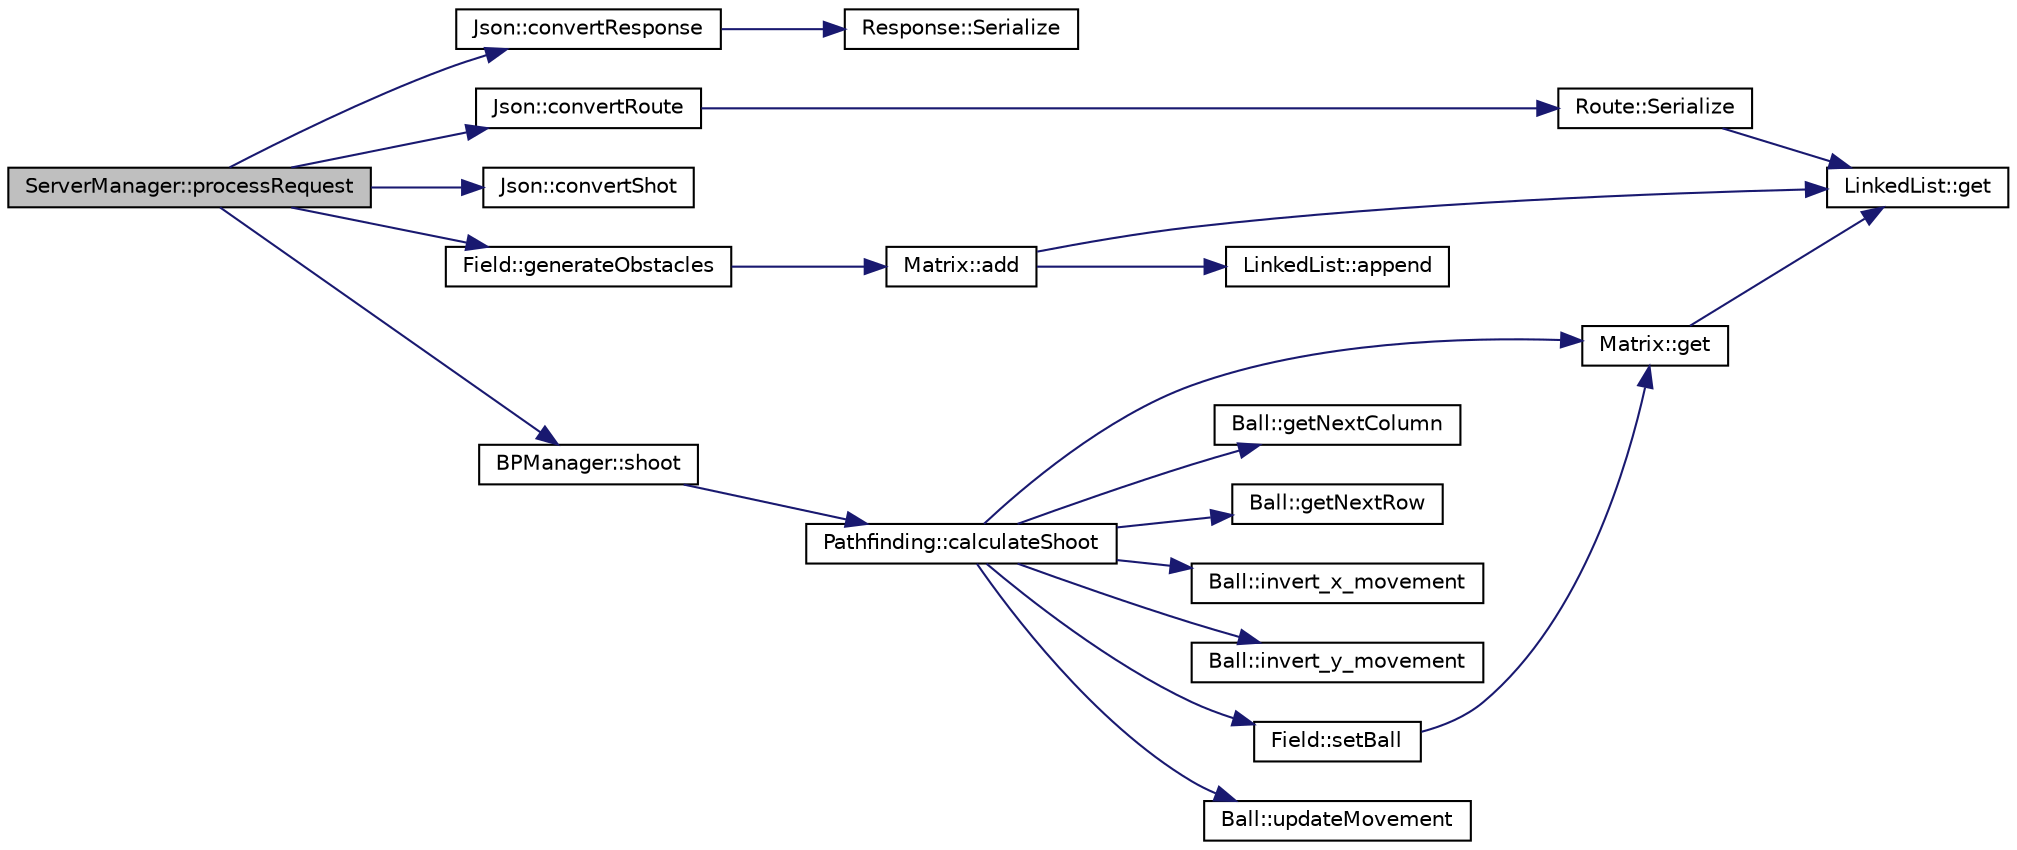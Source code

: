 digraph "ServerManager::processRequest"
{
 // LATEX_PDF_SIZE
  edge [fontname="Helvetica",fontsize="10",labelfontname="Helvetica",labelfontsize="10"];
  node [fontname="Helvetica",fontsize="10",shape=record];
  rankdir="LR";
  Node1 [label="ServerManager::processRequest",height=0.2,width=0.4,color="black", fillcolor="grey75", style="filled", fontcolor="black",tooltip="This method process the information from the socket and gives an response."];
  Node1 -> Node2 [color="midnightblue",fontsize="10",style="solid",fontname="Helvetica"];
  Node2 [label="Json::convertResponse",height=0.2,width=0.4,color="black", fillcolor="white", style="filled",URL="$class_json.html#a8130116422817396c7454a52e166a192",tooltip="Convert from Response.h to string json."];
  Node2 -> Node3 [color="midnightblue",fontsize="10",style="solid",fontname="Helvetica"];
  Node3 [label="Response::Serialize",height=0.2,width=0.4,color="black", fillcolor="white", style="filled",URL="$class_response.html#a972d3d1eb2f4c78c58c5f71a0a50562c",tooltip="Method for loading the object's information into a json."];
  Node1 -> Node4 [color="midnightblue",fontsize="10",style="solid",fontname="Helvetica"];
  Node4 [label="Json::convertRoute",height=0.2,width=0.4,color="black", fillcolor="white", style="filled",URL="$class_json.html#a8f0437f0b495ffb14b3d89c5ab0d71b4",tooltip="Convert from Route.h to string."];
  Node4 -> Node5 [color="midnightblue",fontsize="10",style="solid",fontname="Helvetica"];
  Node5 [label="Route::Serialize",height=0.2,width=0.4,color="black", fillcolor="white", style="filled",URL="$class_route.html#a5054223e6e5498b7fe1d8f9ebd4248ee",tooltip="Method for loading the object's information into a json."];
  Node5 -> Node6 [color="midnightblue",fontsize="10",style="solid",fontname="Helvetica"];
  Node6 [label="LinkedList::get",height=0.2,width=0.4,color="black", fillcolor="white", style="filled",URL="$class_linked_list.html#a76d26f9fc7b344dc1d5bb81b853ae96e",tooltip=" "];
  Node1 -> Node7 [color="midnightblue",fontsize="10",style="solid",fontname="Helvetica"];
  Node7 [label="Json::convertShot",height=0.2,width=0.4,color="black", fillcolor="white", style="filled",URL="$class_json.html#aba9a9586f4ffbb39d9bc32c54d3d3f06",tooltip="Convert from Shoot.h to string json."];
  Node1 -> Node8 [color="midnightblue",fontsize="10",style="solid",fontname="Helvetica"];
  Node8 [label="Field::generateObstacles",height=0.2,width=0.4,color="black", fillcolor="white", style="filled",URL="$class_field.html#a66dbb5367ce36edece57cbeb72fc65ae",tooltip="This method generates random obstacles, equally divided on both sides."];
  Node8 -> Node9 [color="midnightblue",fontsize="10",style="solid",fontname="Helvetica"];
  Node9 [label="Matrix::add",height=0.2,width=0.4,color="black", fillcolor="white", style="filled",URL="$class_matrix.html#a4137afb9cad774ac8e3b8563b1a5aca4",tooltip=" "];
  Node9 -> Node10 [color="midnightblue",fontsize="10",style="solid",fontname="Helvetica"];
  Node10 [label="LinkedList::append",height=0.2,width=0.4,color="black", fillcolor="white", style="filled",URL="$class_linked_list.html#a9942ec5c5a9019f719ec055cdb3b83f1",tooltip=" "];
  Node9 -> Node6 [color="midnightblue",fontsize="10",style="solid",fontname="Helvetica"];
  Node1 -> Node11 [color="midnightblue",fontsize="10",style="solid",fontname="Helvetica"];
  Node11 [label="BPManager::shoot",height=0.2,width=0.4,color="black", fillcolor="white", style="filled",URL="$class_b_p_manager.html#a6de771f0739f86deb5ff71cd8b615d7d",tooltip="Method for calculating a shot from the user or the AI."];
  Node11 -> Node12 [color="midnightblue",fontsize="10",style="solid",fontname="Helvetica"];
  Node12 [label="Pathfinding::calculateShoot",height=0.2,width=0.4,color="black", fillcolor="white", style="filled",URL="$class_pathfinding.html#a50d2a83eee1b955bda740eb316939944",tooltip="Method for calculating a shot, it counts the collisions and bound lines."];
  Node12 -> Node13 [color="midnightblue",fontsize="10",style="solid",fontname="Helvetica"];
  Node13 [label="Matrix::get",height=0.2,width=0.4,color="black", fillcolor="white", style="filled",URL="$class_matrix.html#a1e0aa6d20e6a754c70a06986aa8ab2c1",tooltip="This method returns an item in a given position in a matrix."];
  Node13 -> Node6 [color="midnightblue",fontsize="10",style="solid",fontname="Helvetica"];
  Node12 -> Node14 [color="midnightblue",fontsize="10",style="solid",fontname="Helvetica"];
  Node14 [label="Ball::getNextColumn",height=0.2,width=0.4,color="black", fillcolor="white", style="filled",URL="$class_ball.html#a67a3663f3b09efe70d54668636b508ca",tooltip="Method for calculating the next column in the matrix."];
  Node12 -> Node15 [color="midnightblue",fontsize="10",style="solid",fontname="Helvetica"];
  Node15 [label="Ball::getNextRow",height=0.2,width=0.4,color="black", fillcolor="white", style="filled",URL="$class_ball.html#a1b7e1a4d446630d6f96650c687c3190d",tooltip="Method for calculating the next row in the matrix."];
  Node12 -> Node16 [color="midnightblue",fontsize="10",style="solid",fontname="Helvetica"];
  Node16 [label="Ball::invert_x_movement",height=0.2,width=0.4,color="black", fillcolor="white", style="filled",URL="$class_ball.html#a9ce7cf0c4a7940c84b0c7f998a78b339",tooltip="Method used for collisions, inverts the horizontal movement."];
  Node12 -> Node17 [color="midnightblue",fontsize="10",style="solid",fontname="Helvetica"];
  Node17 [label="Ball::invert_y_movement",height=0.2,width=0.4,color="black", fillcolor="white", style="filled",URL="$class_ball.html#ac3490fe418c73055445f573090b32e0a",tooltip="Method used for collisions, inverts the vertical movement."];
  Node12 -> Node18 [color="midnightblue",fontsize="10",style="solid",fontname="Helvetica"];
  Node18 [label="Field::setBall",height=0.2,width=0.4,color="black", fillcolor="white", style="filled",URL="$class_field.html#aada6b131eadc28920efd592998b3dc2a",tooltip="This method changes the state of a box to say if whether or not has the ball."];
  Node18 -> Node13 [color="midnightblue",fontsize="10",style="solid",fontname="Helvetica"];
  Node12 -> Node19 [color="midnightblue",fontsize="10",style="solid",fontname="Helvetica"];
  Node19 [label="Ball::updateMovement",height=0.2,width=0.4,color="black", fillcolor="white", style="filled",URL="$class_ball.html#a1245cfdf17f896247d6ad74c34d6c58a",tooltip="This method checks the ball x_movement and y_movement fields and updates the ball position in the pro..."];
}
